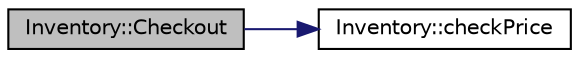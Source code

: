 digraph "Inventory::Checkout"
{
  bgcolor="transparent";
  edge [fontname="Helvetica",fontsize="10",labelfontname="Helvetica",labelfontsize="10"];
  node [fontname="Helvetica",fontsize="10",shape=record];
  rankdir="LR";
  Node1 [label="Inventory::Checkout",height=0.2,width=0.4,color="black", fillcolor="grey75", style="filled", fontcolor="black"];
  Node1 -> Node2 [color="midnightblue",fontsize="10",style="solid",fontname="Helvetica"];
  Node2 [label="Inventory::checkPrice",height=0.2,width=0.4,color="black",URL="$classInventory.html#a5a40d6b6bae4cae4fa5d4f78bed5f21c",tooltip="Inventory checkprice function of total items in players inventory. "];
}
